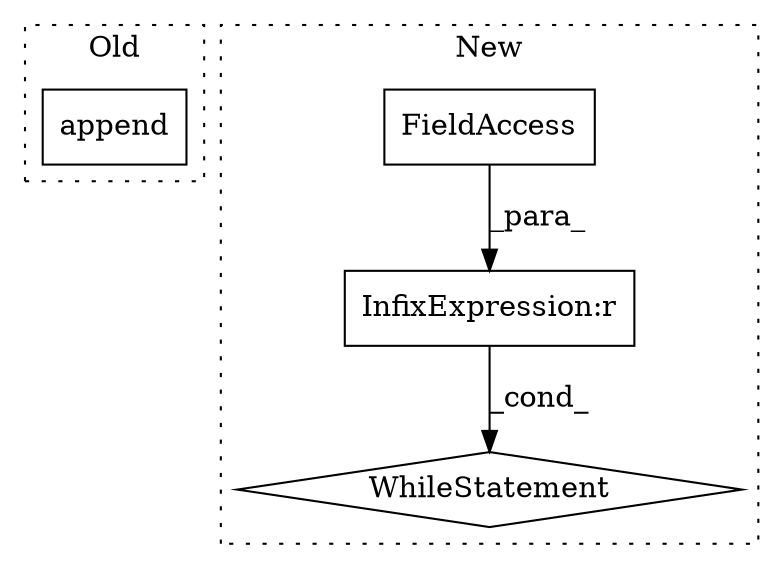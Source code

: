 digraph G {
subgraph cluster0 {
1 [label="append" a="32" s="3355,3434" l="7,1" shape="box"];
label = "Old";
style="dotted";
}
subgraph cluster1 {
2 [label="WhileStatement" a="61" s="3568,3600" l="7,2" shape="diamond"];
3 [label="InfixExpression:r" a="27" s="3577" l="3" shape="box"];
4 [label="FieldAccess" a="22" s="3580" l="19" shape="box"];
label = "New";
style="dotted";
}
3 -> 2 [label="_cond_"];
4 -> 3 [label="_para_"];
}